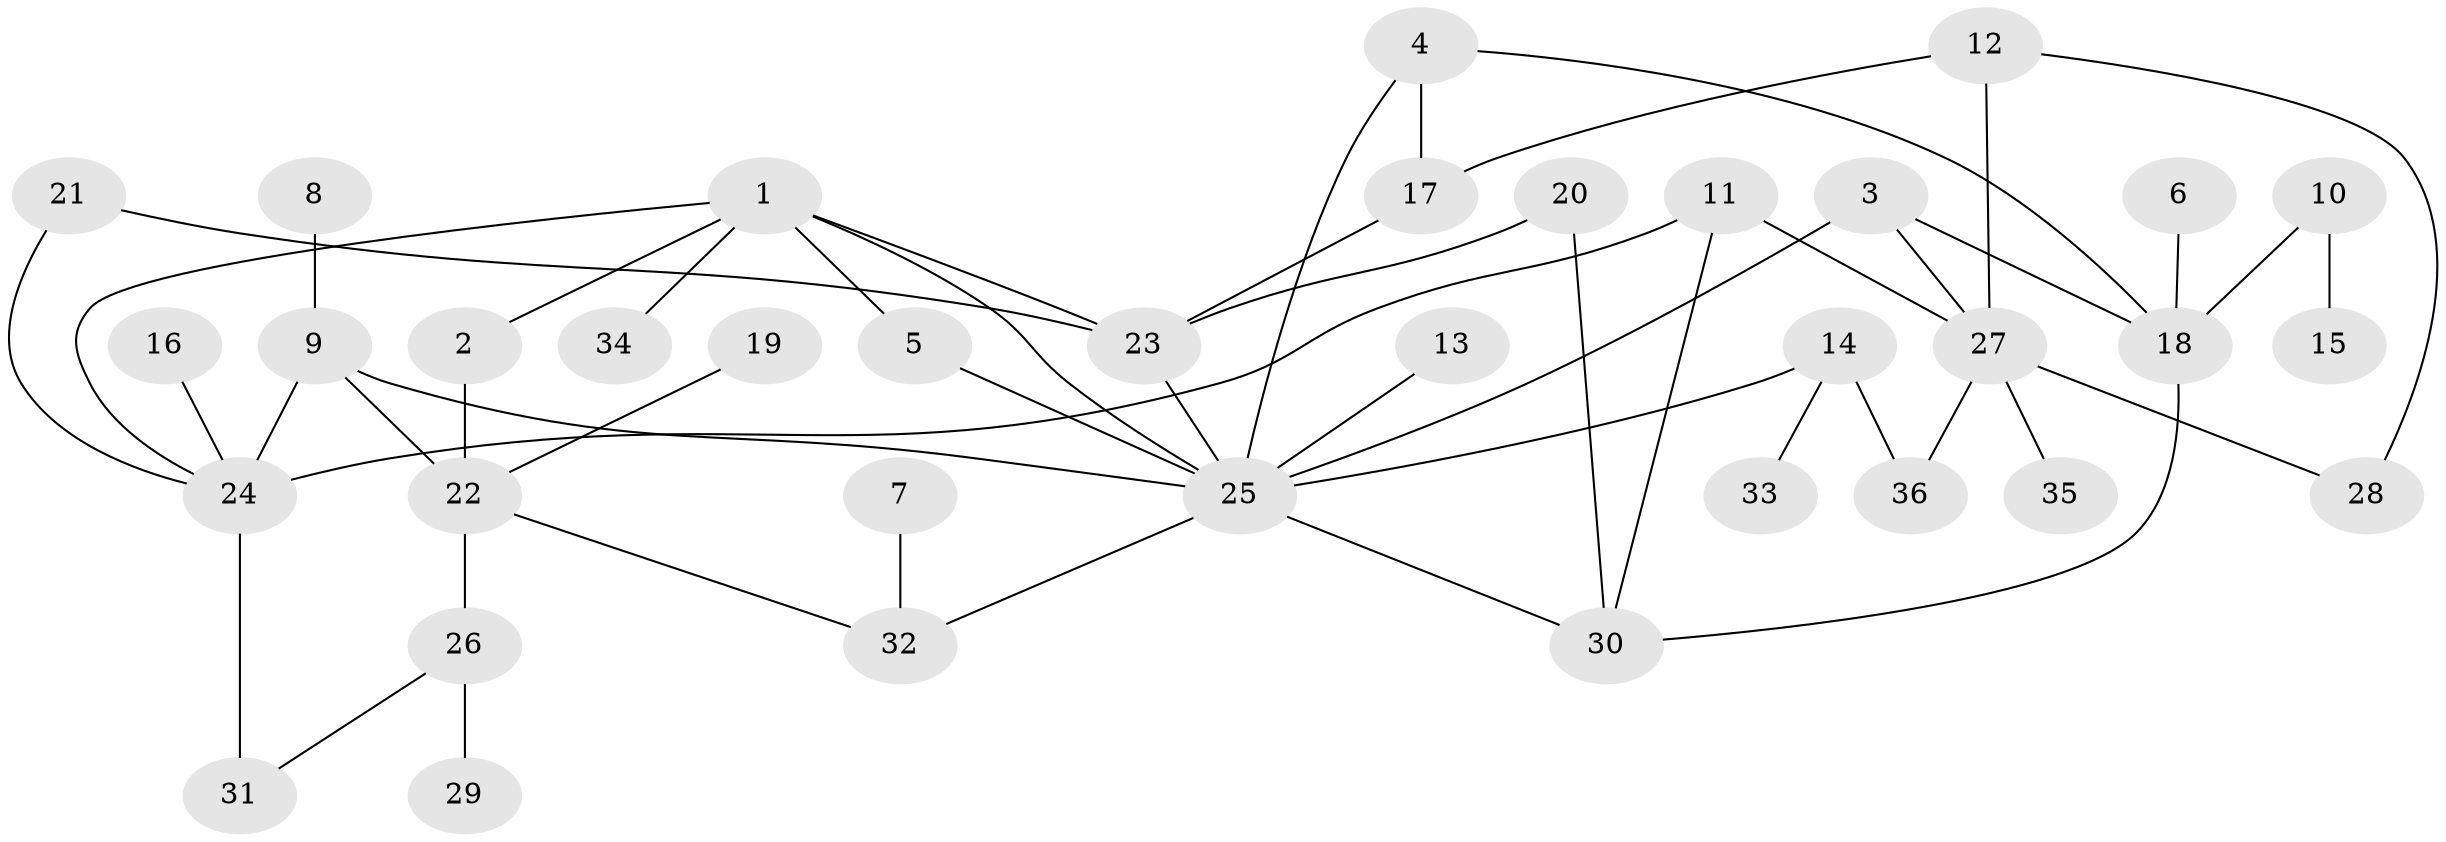 // original degree distribution, {4: 0.15492957746478872, 5: 0.056338028169014086, 1: 0.29577464788732394, 2: 0.323943661971831, 6: 0.04225352112676056, 3: 0.1267605633802817}
// Generated by graph-tools (version 1.1) at 2025/25/03/09/25 03:25:35]
// undirected, 36 vertices, 51 edges
graph export_dot {
graph [start="1"]
  node [color=gray90,style=filled];
  1;
  2;
  3;
  4;
  5;
  6;
  7;
  8;
  9;
  10;
  11;
  12;
  13;
  14;
  15;
  16;
  17;
  18;
  19;
  20;
  21;
  22;
  23;
  24;
  25;
  26;
  27;
  28;
  29;
  30;
  31;
  32;
  33;
  34;
  35;
  36;
  1 -- 2 [weight=1.0];
  1 -- 5 [weight=1.0];
  1 -- 23 [weight=1.0];
  1 -- 24 [weight=1.0];
  1 -- 25 [weight=1.0];
  1 -- 34 [weight=1.0];
  2 -- 22 [weight=1.0];
  3 -- 18 [weight=1.0];
  3 -- 25 [weight=1.0];
  3 -- 27 [weight=1.0];
  4 -- 17 [weight=1.0];
  4 -- 18 [weight=1.0];
  4 -- 25 [weight=1.0];
  5 -- 25 [weight=1.0];
  6 -- 18 [weight=1.0];
  7 -- 32 [weight=1.0];
  8 -- 9 [weight=1.0];
  9 -- 22 [weight=1.0];
  9 -- 24 [weight=1.0];
  9 -- 25 [weight=1.0];
  10 -- 15 [weight=1.0];
  10 -- 18 [weight=1.0];
  11 -- 24 [weight=1.0];
  11 -- 27 [weight=1.0];
  11 -- 30 [weight=1.0];
  12 -- 17 [weight=1.0];
  12 -- 27 [weight=1.0];
  12 -- 28 [weight=1.0];
  13 -- 25 [weight=1.0];
  14 -- 25 [weight=1.0];
  14 -- 33 [weight=1.0];
  14 -- 36 [weight=1.0];
  16 -- 24 [weight=1.0];
  17 -- 23 [weight=1.0];
  18 -- 30 [weight=1.0];
  19 -- 22 [weight=1.0];
  20 -- 23 [weight=1.0];
  20 -- 30 [weight=1.0];
  21 -- 23 [weight=1.0];
  21 -- 24 [weight=1.0];
  22 -- 26 [weight=2.0];
  22 -- 32 [weight=1.0];
  23 -- 25 [weight=1.0];
  24 -- 31 [weight=2.0];
  25 -- 30 [weight=1.0];
  25 -- 32 [weight=1.0];
  26 -- 29 [weight=1.0];
  26 -- 31 [weight=1.0];
  27 -- 28 [weight=1.0];
  27 -- 35 [weight=1.0];
  27 -- 36 [weight=1.0];
}
